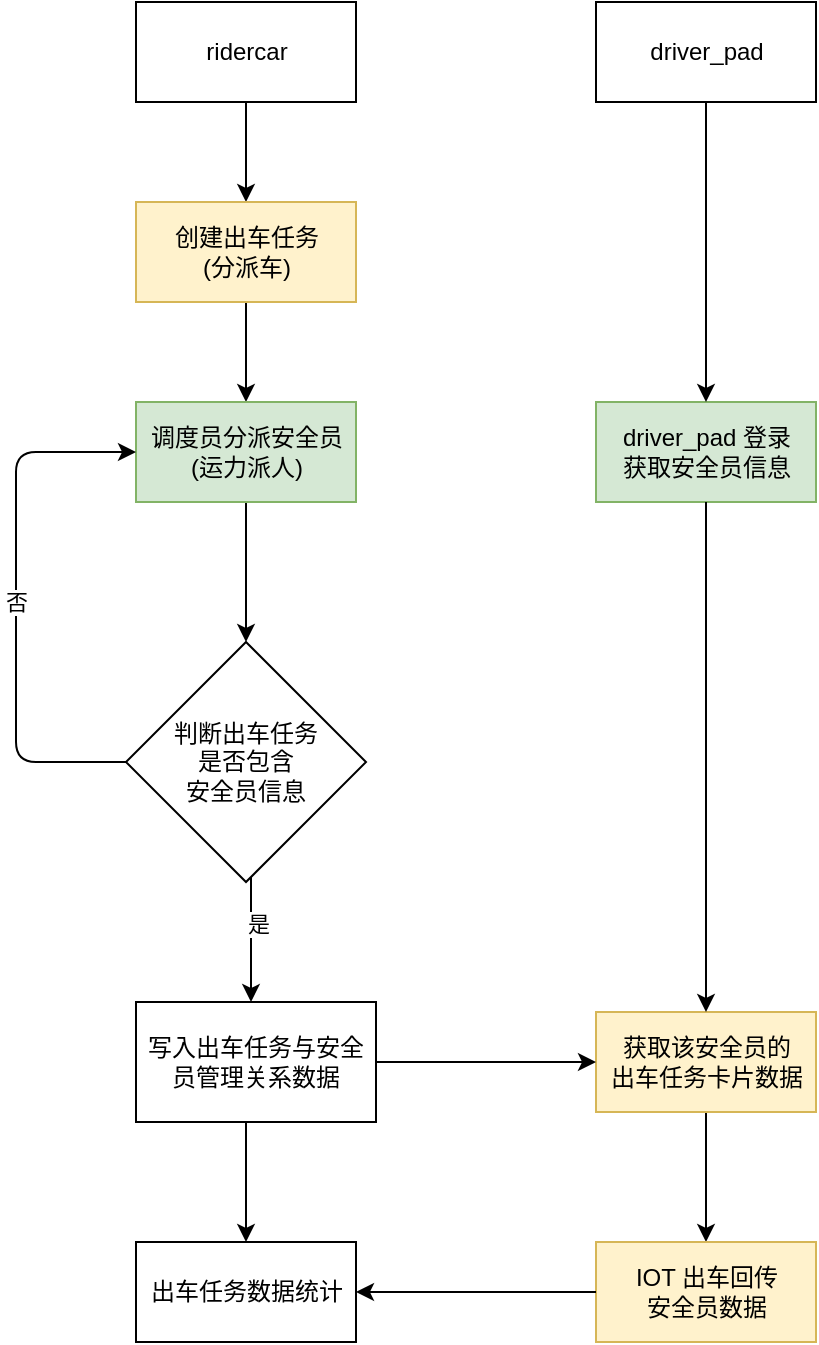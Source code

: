 <mxfile version="14.8.2" type="github">
  <diagram id="JkqSz3OC0iguHb5306tC" name="Page-1">
    <mxGraphModel dx="2066" dy="1128" grid="1" gridSize="10" guides="1" tooltips="1" connect="1" arrows="1" fold="1" page="1" pageScale="1" pageWidth="827" pageHeight="1169" math="0" shadow="0">
      <root>
        <mxCell id="0" />
        <mxCell id="1" parent="0" />
        <mxCell id="P5wz6ZX5gCALLBjAEXnX-6" value="" style="edgeStyle=orthogonalEdgeStyle;rounded=0;orthogonalLoop=1;jettySize=auto;html=1;" parent="1" source="P5wz6ZX5gCALLBjAEXnX-1" target="P5wz6ZX5gCALLBjAEXnX-4" edge="1">
          <mxGeometry relative="1" as="geometry" />
        </mxCell>
        <mxCell id="P5wz6ZX5gCALLBjAEXnX-1" value="ridercar" style="html=1;" parent="1" vertex="1">
          <mxGeometry x="200" y="40" width="110" height="50" as="geometry" />
        </mxCell>
        <mxCell id="P5wz6ZX5gCALLBjAEXnX-2" value="driver_pad" style="html=1;" parent="1" vertex="1">
          <mxGeometry x="430" y="40" width="110" height="50" as="geometry" />
        </mxCell>
        <mxCell id="P5wz6ZX5gCALLBjAEXnX-7" value="" style="edgeStyle=orthogonalEdgeStyle;rounded=0;orthogonalLoop=1;jettySize=auto;html=1;" parent="1" source="P5wz6ZX5gCALLBjAEXnX-4" target="P5wz6ZX5gCALLBjAEXnX-5" edge="1">
          <mxGeometry relative="1" as="geometry" />
        </mxCell>
        <mxCell id="P5wz6ZX5gCALLBjAEXnX-4" value="创建出车任务&lt;br&gt;(分派车)" style="html=1;fillColor=#fff2cc;strokeColor=#d6b656;" parent="1" vertex="1">
          <mxGeometry x="200" y="140" width="110" height="50" as="geometry" />
        </mxCell>
        <mxCell id="P5wz6ZX5gCALLBjAEXnX-9" value="" style="edgeStyle=orthogonalEdgeStyle;rounded=0;orthogonalLoop=1;jettySize=auto;html=1;" parent="1" source="P5wz6ZX5gCALLBjAEXnX-5" target="P5wz6ZX5gCALLBjAEXnX-8" edge="1">
          <mxGeometry relative="1" as="geometry" />
        </mxCell>
        <mxCell id="P5wz6ZX5gCALLBjAEXnX-5" value="调度员分派安全员&lt;br&gt;(运力派人)" style="html=1;fillColor=#d5e8d4;strokeColor=#82b366;" parent="1" vertex="1">
          <mxGeometry x="200" y="240" width="110" height="50" as="geometry" />
        </mxCell>
        <mxCell id="P5wz6ZX5gCALLBjAEXnX-16" value="" style="edgeStyle=elbowEdgeStyle;rounded=0;orthogonalLoop=1;jettySize=auto;html=1;" parent="1" source="P5wz6ZX5gCALLBjAEXnX-8" target="P5wz6ZX5gCALLBjAEXnX-15" edge="1">
          <mxGeometry relative="1" as="geometry" />
        </mxCell>
        <mxCell id="-qk9JmvtxwR0tcic5spb-1" value="是" style="edgeLabel;html=1;align=center;verticalAlign=middle;resizable=0;points=[];" vertex="1" connectable="0" parent="P5wz6ZX5gCALLBjAEXnX-16">
          <mxGeometry x="-0.27" y="3" relative="1" as="geometry">
            <mxPoint as="offset" />
          </mxGeometry>
        </mxCell>
        <mxCell id="P5wz6ZX5gCALLBjAEXnX-8" value="判断出车任务&lt;br&gt;是否包含&lt;br&gt;安全员信息" style="rhombus;whiteSpace=wrap;html=1;" parent="1" vertex="1">
          <mxGeometry x="195" y="360" width="120" height="120" as="geometry" />
        </mxCell>
        <mxCell id="P5wz6ZX5gCALLBjAEXnX-14" value="否" style="endArrow=classic;html=1;exitX=0;exitY=0.5;exitDx=0;exitDy=0;edgeStyle=elbowEdgeStyle;entryX=0;entryY=0.5;entryDx=0;entryDy=0;elbow=horizontal;" parent="1" source="P5wz6ZX5gCALLBjAEXnX-8" target="P5wz6ZX5gCALLBjAEXnX-5" edge="1">
          <mxGeometry width="50" height="50" relative="1" as="geometry">
            <mxPoint x="70" y="450" as="sourcePoint" />
            <mxPoint x="160" y="280" as="targetPoint" />
            <Array as="points">
              <mxPoint x="140" y="340" />
            </Array>
          </mxGeometry>
        </mxCell>
        <mxCell id="P5wz6ZX5gCALLBjAEXnX-23" value="" style="edgeStyle=elbowEdgeStyle;rounded=0;orthogonalLoop=1;jettySize=auto;html=1;" parent="1" source="P5wz6ZX5gCALLBjAEXnX-15" target="P5wz6ZX5gCALLBjAEXnX-22" edge="1">
          <mxGeometry relative="1" as="geometry" />
        </mxCell>
        <mxCell id="P5wz6ZX5gCALLBjAEXnX-15" value="写入出车任务与安全员管理关系数据" style="rounded=0;whiteSpace=wrap;html=1;" parent="1" vertex="1">
          <mxGeometry x="200" y="540" width="120" height="60" as="geometry" />
        </mxCell>
        <mxCell id="P5wz6ZX5gCALLBjAEXnX-17" value="driver_pad 登录&lt;br&gt;获取安全员信息" style="html=1;fillColor=#d5e8d4;strokeColor=#82b366;" parent="1" vertex="1">
          <mxGeometry x="430" y="240" width="110" height="50" as="geometry" />
        </mxCell>
        <mxCell id="P5wz6ZX5gCALLBjAEXnX-26" value="" style="edgeStyle=elbowEdgeStyle;rounded=0;orthogonalLoop=1;jettySize=auto;html=1;" parent="1" source="P5wz6ZX5gCALLBjAEXnX-19" target="P5wz6ZX5gCALLBjAEXnX-24" edge="1">
          <mxGeometry relative="1" as="geometry" />
        </mxCell>
        <mxCell id="P5wz6ZX5gCALLBjAEXnX-19" value="获取该安全员的&lt;br&gt;出车任务卡片数据" style="html=1;fillColor=#fff2cc;strokeColor=#d6b656;" parent="1" vertex="1">
          <mxGeometry x="430" y="545" width="110" height="50" as="geometry" />
        </mxCell>
        <mxCell id="P5wz6ZX5gCALLBjAEXnX-20" value="" style="endArrow=classic;html=1;exitX=0.5;exitY=1;exitDx=0;exitDy=0;entryX=0.5;entryY=0;entryDx=0;entryDy=0;" parent="1" source="P5wz6ZX5gCALLBjAEXnX-17" target="P5wz6ZX5gCALLBjAEXnX-19" edge="1">
          <mxGeometry width="50" height="50" relative="1" as="geometry">
            <mxPoint x="530" y="450" as="sourcePoint" />
            <mxPoint x="580" y="400" as="targetPoint" />
          </mxGeometry>
        </mxCell>
        <mxCell id="P5wz6ZX5gCALLBjAEXnX-21" value="" style="endArrow=classic;html=1;exitX=1;exitY=0.5;exitDx=0;exitDy=0;" parent="1" source="P5wz6ZX5gCALLBjAEXnX-15" target="P5wz6ZX5gCALLBjAEXnX-19" edge="1">
          <mxGeometry width="50" height="50" relative="1" as="geometry">
            <mxPoint x="360" y="640" as="sourcePoint" />
            <mxPoint x="410" y="590" as="targetPoint" />
          </mxGeometry>
        </mxCell>
        <mxCell id="P5wz6ZX5gCALLBjAEXnX-22" value="出车任务数据统计" style="html=1;" parent="1" vertex="1">
          <mxGeometry x="200" y="660" width="110" height="50" as="geometry" />
        </mxCell>
        <mxCell id="P5wz6ZX5gCALLBjAEXnX-24" value="IOT 出车回传&lt;br&gt;安全员数据" style="html=1;fillColor=#fff2cc;strokeColor=#d6b656;" parent="1" vertex="1">
          <mxGeometry x="430" y="660" width="110" height="50" as="geometry" />
        </mxCell>
        <mxCell id="P5wz6ZX5gCALLBjAEXnX-25" value="" style="endArrow=classic;html=1;exitX=0;exitY=0.5;exitDx=0;exitDy=0;entryX=1;entryY=0.5;entryDx=0;entryDy=0;" parent="1" source="P5wz6ZX5gCALLBjAEXnX-24" target="P5wz6ZX5gCALLBjAEXnX-22" edge="1">
          <mxGeometry width="50" height="50" relative="1" as="geometry">
            <mxPoint x="280" y="800" as="sourcePoint" />
            <mxPoint x="330" y="750" as="targetPoint" />
          </mxGeometry>
        </mxCell>
        <mxCell id="P5wz6ZX5gCALLBjAEXnX-27" value="" style="endArrow=classic;html=1;exitX=0.5;exitY=1;exitDx=0;exitDy=0;" parent="1" source="P5wz6ZX5gCALLBjAEXnX-2" target="P5wz6ZX5gCALLBjAEXnX-17" edge="1">
          <mxGeometry width="50" height="50" relative="1" as="geometry">
            <mxPoint x="590" y="190" as="sourcePoint" />
            <mxPoint x="640" y="140" as="targetPoint" />
          </mxGeometry>
        </mxCell>
      </root>
    </mxGraphModel>
  </diagram>
</mxfile>
